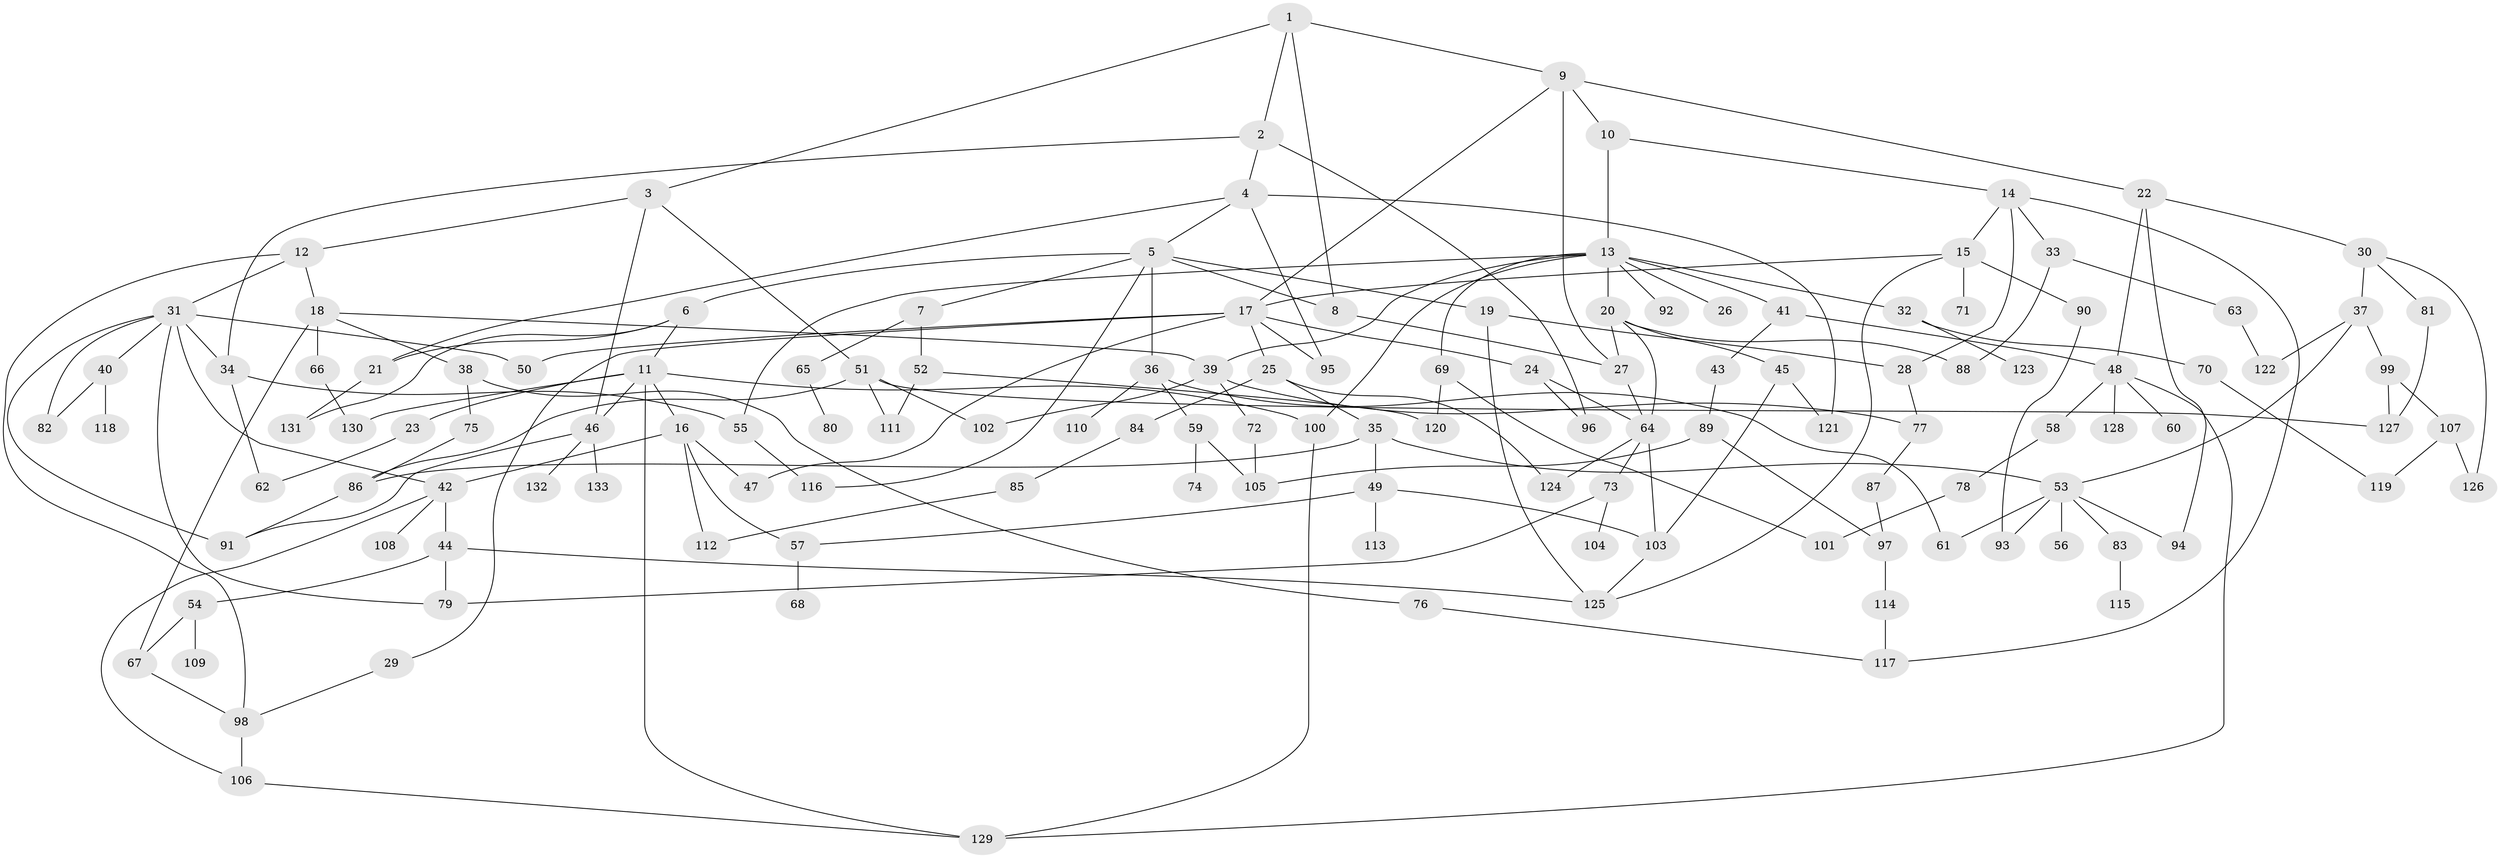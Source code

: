 // coarse degree distribution, {4: 0.11940298507462686, 5: 0.14925373134328357, 6: 0.1044776119402985, 8: 0.029850746268656716, 7: 0.04477611940298507, 3: 0.2835820895522388, 2: 0.208955223880597, 1: 0.05970149253731343}
// Generated by graph-tools (version 1.1) at 2025/36/03/04/25 23:36:02]
// undirected, 133 vertices, 198 edges
graph export_dot {
  node [color=gray90,style=filled];
  1;
  2;
  3;
  4;
  5;
  6;
  7;
  8;
  9;
  10;
  11;
  12;
  13;
  14;
  15;
  16;
  17;
  18;
  19;
  20;
  21;
  22;
  23;
  24;
  25;
  26;
  27;
  28;
  29;
  30;
  31;
  32;
  33;
  34;
  35;
  36;
  37;
  38;
  39;
  40;
  41;
  42;
  43;
  44;
  45;
  46;
  47;
  48;
  49;
  50;
  51;
  52;
  53;
  54;
  55;
  56;
  57;
  58;
  59;
  60;
  61;
  62;
  63;
  64;
  65;
  66;
  67;
  68;
  69;
  70;
  71;
  72;
  73;
  74;
  75;
  76;
  77;
  78;
  79;
  80;
  81;
  82;
  83;
  84;
  85;
  86;
  87;
  88;
  89;
  90;
  91;
  92;
  93;
  94;
  95;
  96;
  97;
  98;
  99;
  100;
  101;
  102;
  103;
  104;
  105;
  106;
  107;
  108;
  109;
  110;
  111;
  112;
  113;
  114;
  115;
  116;
  117;
  118;
  119;
  120;
  121;
  122;
  123;
  124;
  125;
  126;
  127;
  128;
  129;
  130;
  131;
  132;
  133;
  1 -- 2;
  1 -- 3;
  1 -- 9;
  1 -- 8;
  2 -- 4;
  2 -- 96;
  2 -- 34;
  3 -- 12;
  3 -- 51;
  3 -- 46;
  4 -- 5;
  4 -- 21;
  4 -- 95;
  4 -- 121;
  5 -- 6;
  5 -- 7;
  5 -- 8;
  5 -- 19;
  5 -- 36;
  5 -- 116;
  6 -- 11;
  6 -- 131;
  6 -- 21;
  7 -- 52;
  7 -- 65;
  8 -- 27;
  9 -- 10;
  9 -- 22;
  9 -- 27;
  9 -- 17;
  10 -- 13;
  10 -- 14;
  11 -- 16;
  11 -- 23;
  11 -- 46;
  11 -- 129;
  11 -- 130;
  11 -- 100;
  12 -- 18;
  12 -- 31;
  12 -- 98;
  13 -- 20;
  13 -- 26;
  13 -- 32;
  13 -- 41;
  13 -- 55;
  13 -- 69;
  13 -- 92;
  13 -- 100;
  13 -- 39;
  14 -- 15;
  14 -- 28;
  14 -- 33;
  14 -- 117;
  15 -- 17;
  15 -- 71;
  15 -- 90;
  15 -- 125;
  16 -- 57;
  16 -- 112;
  16 -- 42;
  16 -- 47;
  17 -- 24;
  17 -- 25;
  17 -- 29;
  17 -- 47;
  17 -- 95;
  17 -- 50;
  18 -- 38;
  18 -- 39;
  18 -- 66;
  18 -- 67;
  19 -- 125;
  19 -- 28;
  20 -- 45;
  20 -- 64;
  20 -- 27;
  20 -- 88;
  21 -- 131;
  22 -- 30;
  22 -- 48;
  22 -- 94;
  23 -- 62;
  24 -- 96;
  24 -- 64;
  25 -- 35;
  25 -- 84;
  25 -- 124;
  27 -- 64;
  28 -- 77;
  29 -- 98;
  30 -- 37;
  30 -- 81;
  30 -- 126;
  31 -- 34;
  31 -- 40;
  31 -- 42;
  31 -- 50;
  31 -- 91;
  31 -- 82;
  31 -- 79;
  32 -- 70;
  32 -- 123;
  33 -- 63;
  33 -- 88;
  34 -- 62;
  34 -- 55;
  35 -- 49;
  35 -- 53;
  35 -- 86;
  36 -- 59;
  36 -- 110;
  36 -- 61;
  37 -- 99;
  37 -- 122;
  37 -- 53;
  38 -- 75;
  38 -- 76;
  39 -- 72;
  39 -- 102;
  39 -- 77;
  40 -- 82;
  40 -- 118;
  41 -- 43;
  41 -- 48;
  42 -- 44;
  42 -- 106;
  42 -- 108;
  43 -- 89;
  44 -- 54;
  44 -- 79;
  44 -- 125;
  45 -- 121;
  45 -- 103;
  46 -- 91;
  46 -- 132;
  46 -- 133;
  48 -- 58;
  48 -- 60;
  48 -- 128;
  48 -- 129;
  49 -- 113;
  49 -- 57;
  49 -- 103;
  51 -- 127;
  51 -- 86;
  51 -- 111;
  51 -- 102;
  52 -- 111;
  52 -- 120;
  53 -- 56;
  53 -- 61;
  53 -- 83;
  53 -- 93;
  53 -- 94;
  54 -- 67;
  54 -- 109;
  55 -- 116;
  57 -- 68;
  58 -- 78;
  59 -- 74;
  59 -- 105;
  63 -- 122;
  64 -- 73;
  64 -- 103;
  64 -- 124;
  65 -- 80;
  66 -- 130;
  67 -- 98;
  69 -- 120;
  69 -- 101;
  70 -- 119;
  72 -- 105;
  73 -- 104;
  73 -- 79;
  75 -- 86;
  76 -- 117;
  77 -- 87;
  78 -- 101;
  81 -- 127;
  83 -- 115;
  84 -- 85;
  85 -- 112;
  86 -- 91;
  87 -- 97;
  89 -- 97;
  89 -- 105;
  90 -- 93;
  97 -- 114;
  98 -- 106;
  99 -- 107;
  99 -- 127;
  100 -- 129;
  103 -- 125;
  106 -- 129;
  107 -- 119;
  107 -- 126;
  114 -- 117;
}
